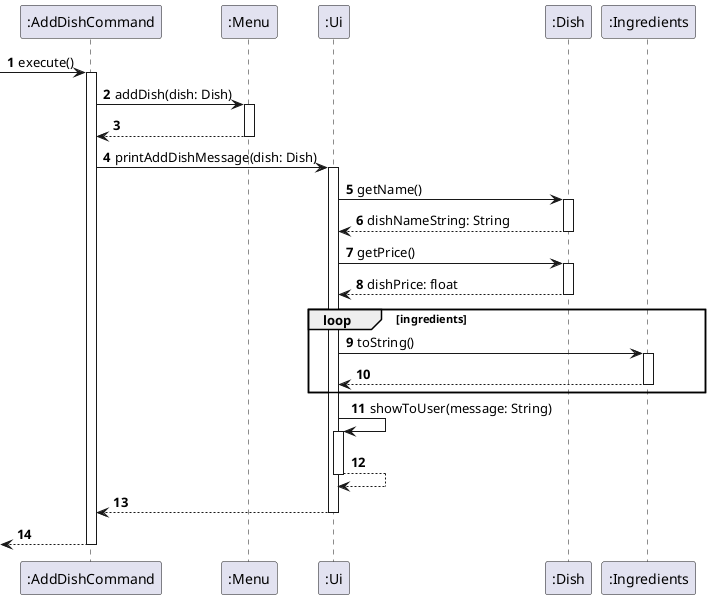 @startuml
'https://plantuml.com/sequence-diagram
autonumber

-> ":AddDishCommand": execute()
activate ":AddDishCommand"
":AddDishCommand" -> ":Menu": addDish(dish: Dish)
activate ":Menu"
return
":AddDishCommand" -> ":Ui": printAddDishMessage(dish: Dish)


activate ":Ui"
":Ui" -> ":Dish": getName()
activate ":Dish"
":Dish" --> ":Ui": dishNameString: String
deactivate ":Dish"
":Ui" -> ":Dish": getPrice()
activate ":Dish"
":Dish" --> ":Ui": dishPrice: float
deactivate ":Dish"

loop ingredients
":Ui" -> ":Ingredients": toString()
activate ":Ingredients"
":Ingredients" --> ":Ui"
deactivate ":Ingredients"
end loop

":Ui" -> ":Ui": showToUser(message: String)
activate ":Ui"
return
return
return

@enduml